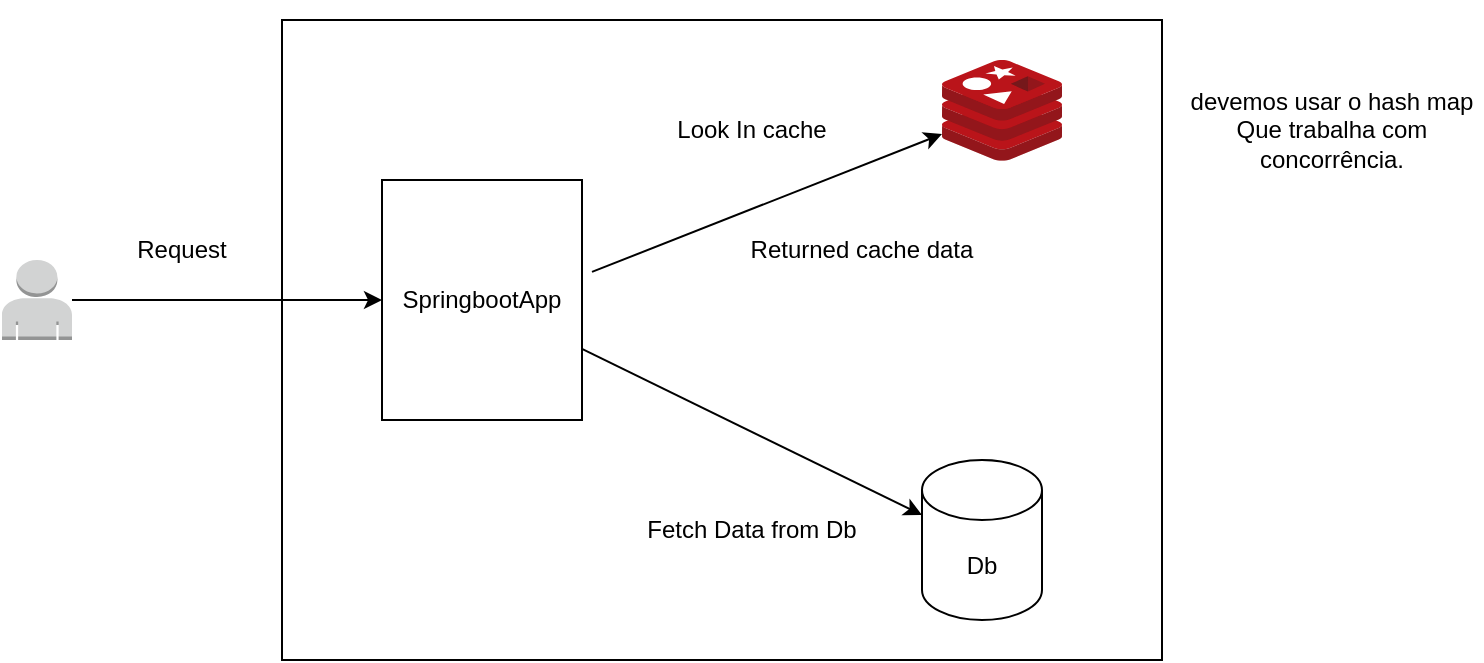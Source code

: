 <mxfile version="20.5.3" type="embed"><diagram id="XHpQx3tjmUmi7cLsyPr8" name="Page-1"><mxGraphModel dx="765" dy="426" grid="1" gridSize="10" guides="1" tooltips="1" connect="1" arrows="1" fold="1" page="1" pageScale="1" pageWidth="850" pageHeight="1100" math="0" shadow="0"><root><mxCell id="0"/><mxCell id="1" parent="0"/><mxCell id="2" value="" style="rounded=0;whiteSpace=wrap;html=1;" vertex="1" parent="1"><mxGeometry x="150" y="80" width="440" height="320" as="geometry"/></mxCell><mxCell id="5" value="" style="outlineConnect=0;dashed=0;verticalLabelPosition=bottom;verticalAlign=top;align=center;html=1;shape=mxgraph.aws3.user;fillColor=#D2D3D3;gradientColor=none;" vertex="1" parent="1"><mxGeometry x="10" y="200" width="35" height="40" as="geometry"/></mxCell><mxCell id="6" value="SpringbootApp" style="rounded=0;whiteSpace=wrap;html=1;direction=south;" vertex="1" parent="1"><mxGeometry x="200" y="160" width="100" height="120" as="geometry"/></mxCell><mxCell id="7" value="Db" style="shape=cylinder3;whiteSpace=wrap;html=1;boundedLbl=1;backgroundOutline=1;size=15;" vertex="1" parent="1"><mxGeometry x="470" y="300" width="60" height="80" as="geometry"/></mxCell><mxCell id="9" value="" style="endArrow=classic;html=1;rounded=0;entryX=0;entryY=0;entryDx=0;entryDy=27.5;entryPerimeter=0;" edge="1" parent="1" source="6" target="7"><mxGeometry width="50" height="50" relative="1" as="geometry"><mxPoint x="350" y="240" as="sourcePoint"/><mxPoint x="400" y="190" as="targetPoint"/></mxGeometry></mxCell><mxCell id="10" value="Fetch Data from Db" style="text;html=1;strokeColor=none;fillColor=none;align=center;verticalAlign=middle;whiteSpace=wrap;rounded=0;" vertex="1" parent="1"><mxGeometry x="320" y="320" width="130" height="30" as="geometry"/></mxCell><mxCell id="11" value="" style="sketch=0;aspect=fixed;html=1;points=[];align=center;image;fontSize=12;image=img/lib/mscae/Cache_Redis_Product.svg;" vertex="1" parent="1"><mxGeometry x="480" y="100" width="60" height="50.4" as="geometry"/></mxCell><mxCell id="12" value="" style="endArrow=classic;html=1;rounded=0;exitX=0.383;exitY=-0.05;exitDx=0;exitDy=0;exitPerimeter=0;" edge="1" parent="1" source="6" target="11"><mxGeometry width="50" height="50" relative="1" as="geometry"><mxPoint x="350" y="230" as="sourcePoint"/><mxPoint x="400" y="180" as="targetPoint"/></mxGeometry></mxCell><mxCell id="13" value="Look In cache" style="text;html=1;strokeColor=none;fillColor=none;align=center;verticalAlign=middle;whiteSpace=wrap;rounded=0;" vertex="1" parent="1"><mxGeometry x="345" y="120.4" width="80" height="30" as="geometry"/></mxCell><mxCell id="14" value="Returned cache data" style="text;html=1;strokeColor=none;fillColor=none;align=center;verticalAlign=middle;whiteSpace=wrap;rounded=0;" vertex="1" parent="1"><mxGeometry x="360" y="180" width="160" height="30" as="geometry"/></mxCell><mxCell id="15" value="" style="endArrow=classic;html=1;rounded=0;" edge="1" parent="1" source="5" target="6"><mxGeometry width="50" height="50" relative="1" as="geometry"><mxPoint x="350" y="200" as="sourcePoint"/><mxPoint x="400" y="150" as="targetPoint"/></mxGeometry></mxCell><mxCell id="16" value="Request" style="text;html=1;strokeColor=none;fillColor=none;align=center;verticalAlign=middle;whiteSpace=wrap;rounded=0;" vertex="1" parent="1"><mxGeometry x="70" y="180" width="60" height="30" as="geometry"/></mxCell><mxCell id="17" value="devemos usar o hash map Que trabalha com concorrência." style="text;html=1;strokeColor=none;fillColor=none;align=center;verticalAlign=middle;whiteSpace=wrap;rounded=0;" vertex="1" parent="1"><mxGeometry x="600" y="70" width="150" height="130" as="geometry"/></mxCell></root></mxGraphModel></diagram></mxfile>